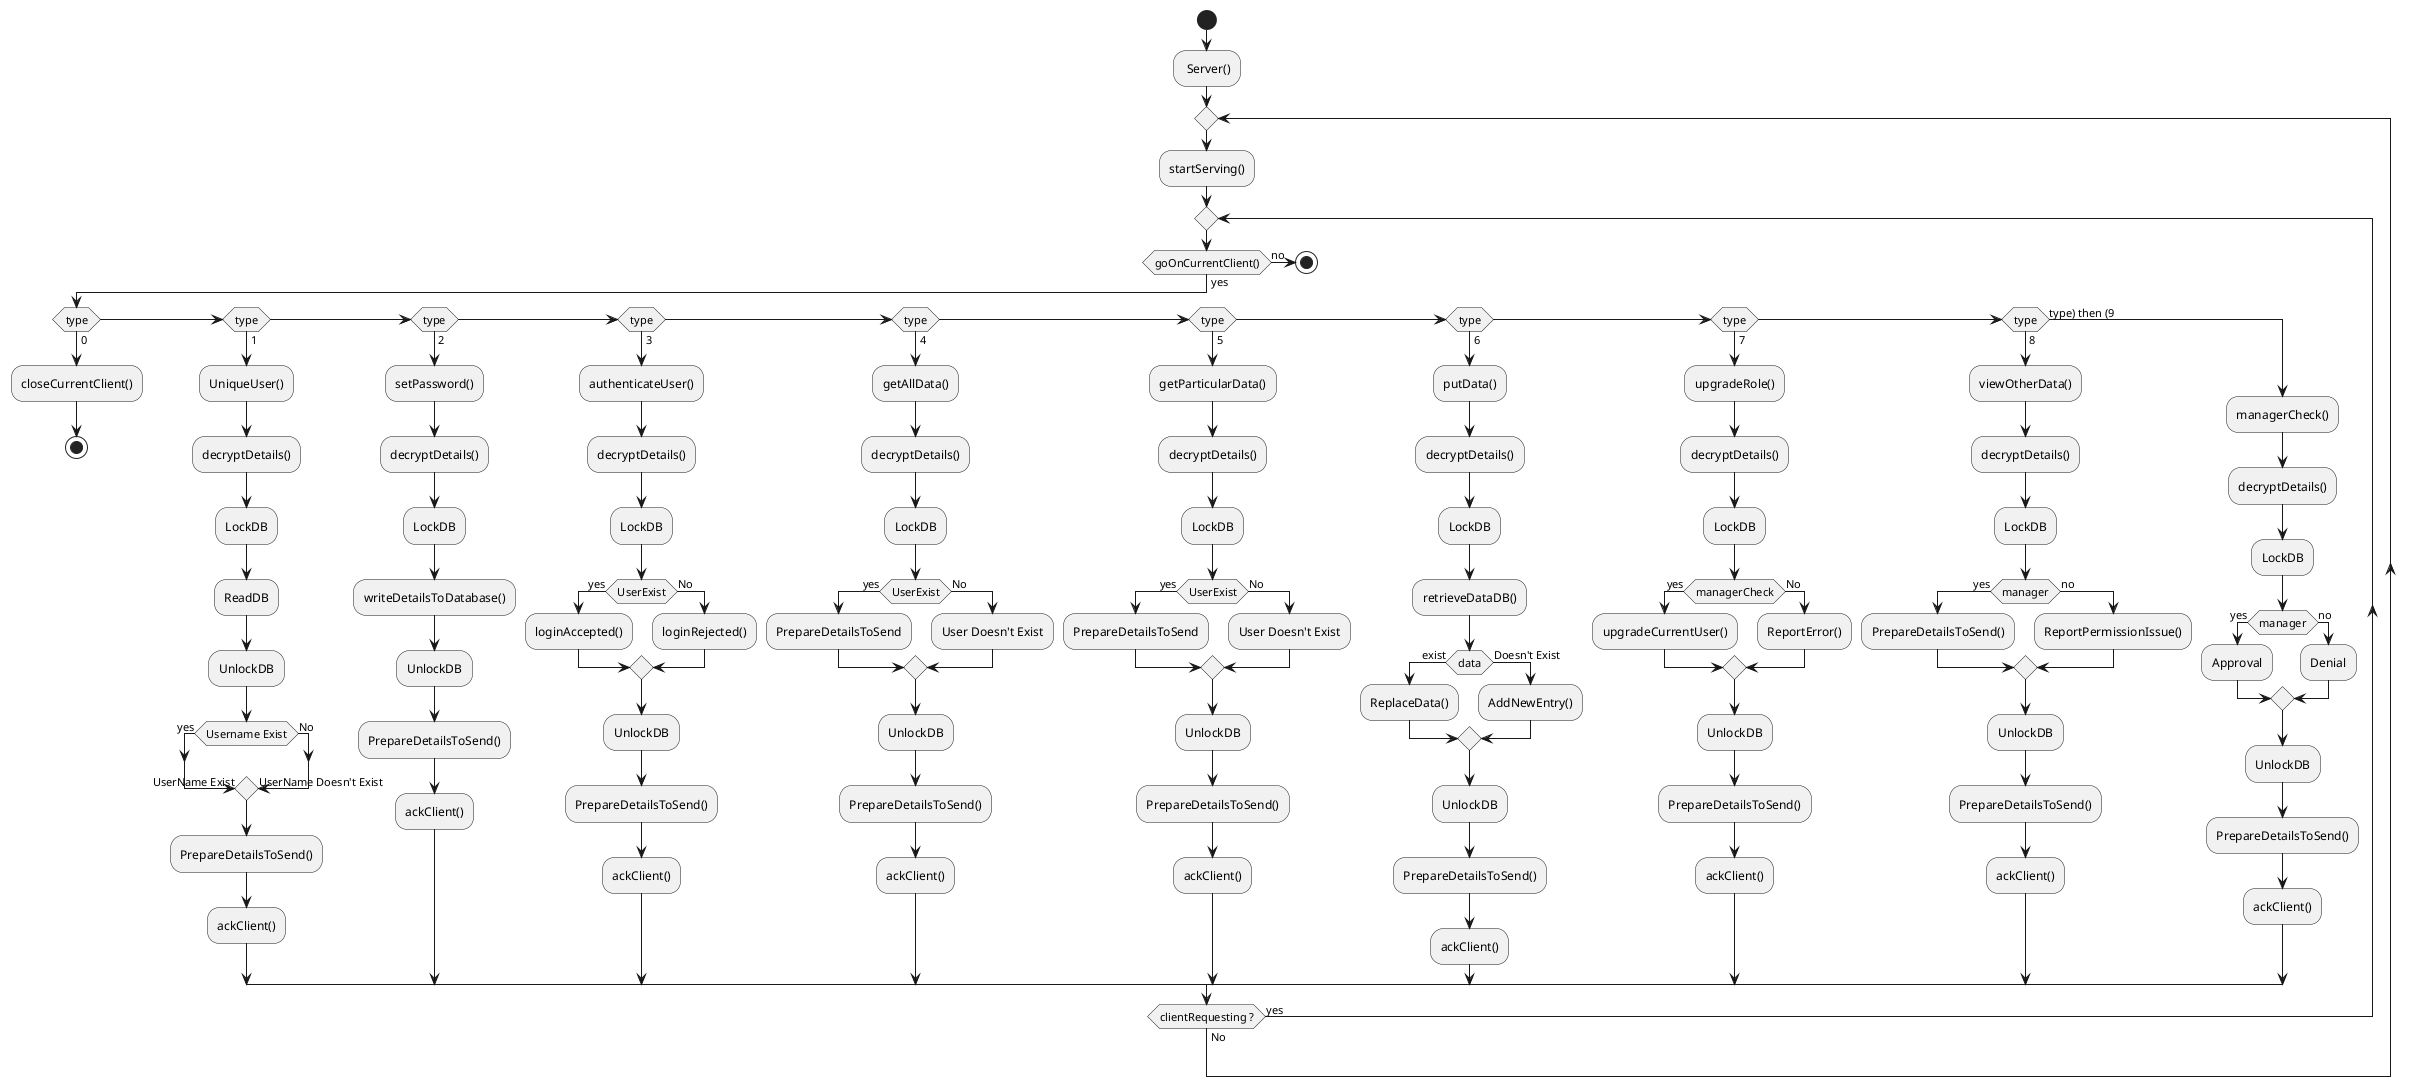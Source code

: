 @startuml
'https://plantuml.com/activity-diagram-beta

start
: Server();
repeat
:startServing();
repeat
if(goOnCurrentClient()) then (yes)
else (no)
    stop;
endif;
if(type) then (0)
    :closeCurrentClient();
    stop;
elseif(type) then (1)
    :UniqueUser();
    :decryptDetails();
    :LockDB;
    :ReadDB;
    :UnlockDB;
    if(Username Exist) then (yes)
        ->UserName Exist;
    else (No)
        ->UserName Doesn't Exist;
    endif
    :PrepareDetailsToSend();
    :ackClient();
elseif(type) then (2)
    :setPassword();
    :decryptDetails();
    :LockDB;
    :writeDetailsToDatabase();
    :UnlockDB;
        :PrepareDetailsToSend();

    :ackClient();

elseif(type) then (3)
    :authenticateUser();
    :decryptDetails();
    :LockDB;
    if(UserExist) then (yes)
        :loginAccepted();
    else (No)
        :loginRejected();
    endif
    :UnlockDB;
        :PrepareDetailsToSend();

    :ackClient();
elseif(type) then (4)
    :getAllData();
    :decryptDetails();
    :LockDB;
    if(UserExist) then (yes)
         :PrepareDetailsToSend;
    else (No)
         :User Doesn't Exist;
    endif
    :UnlockDB;
        :PrepareDetailsToSend();

    :ackClient();
elseif(type) then (5)
    :getParticularData();
    :decryptDetails();
    :LockDB;
    if(UserExist) then (yes)
        :PrepareDetailsToSend;
    else (No)
         :User Doesn't Exist;
    endif
    :UnlockDB;
        :PrepareDetailsToSend();

    :ackClient();

elseif(type) then (6)
    :putData();
    :decryptDetails();
    :LockDB;
    :retrieveDataDB();
    if(data) then (exist)
        :ReplaceData();
    else (Doesn't Exist)
        :AddNewEntry();
    endif;
    :UnlockDB;
        :PrepareDetailsToSend();

    :ackClient();

elseif(type) then (7)
    :upgradeRole();
    :decryptDetails();
    :LockDB;
    if(managerCheck) then (yes)
        :upgradeCurrentUser();
    else (No)
        :ReportError();
    endif;
    :UnlockDB;
        :PrepareDetailsToSend();

    :ackClient();

elseif(type) then (8)
    :viewOtherData();
    :decryptDetails();
    :LockDB;
    if(manager) then(yes)
        :PrepareDetailsToSend();
    else (no)
         :ReportPermissionIssue();
    endif;
    :UnlockDB;
        :PrepareDetailsToSend();

    :ackClient();

else(type) then (9)
    :managerCheck();
    :decryptDetails();
    :LockDB;
    if(manager) then(yes)
        :Approval;
    else (no)
         :Denial;
    endif;
    :UnlockDB;
        :PrepareDetailsToSend();

    :ackClient();
endif;
repeat while(clientRequesting ?) is (yes) not (No)

@enduml
